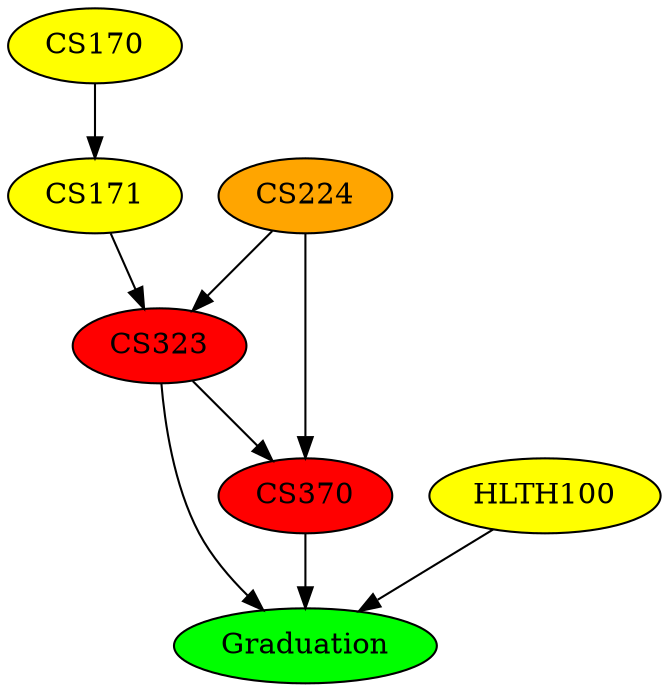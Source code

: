 digraph graph2 {
	CS170[fillcolor="yellow", style="filled"];
	CS171[fillcolor="yellow", style="filled"];
	CS224[fillcolor="orange", style="filled"];
	CS323[fillcolor="red", style="filled"];
	CS370[fillcolor="red", style="filled"];
	HLTH100[fillcolor="yellow", style="filled"];
	Graduation[fillcolor="green", style="filled"];

	CS170 -> CS171;
	CS171 -> CS323;
	CS224 -> CS323;
	CS224 -> CS370;
	CS323 -> CS370;
	CS323 -> Graduation;
	CS370 -> Graduation;
	HLTH100 -> Graduation;
}